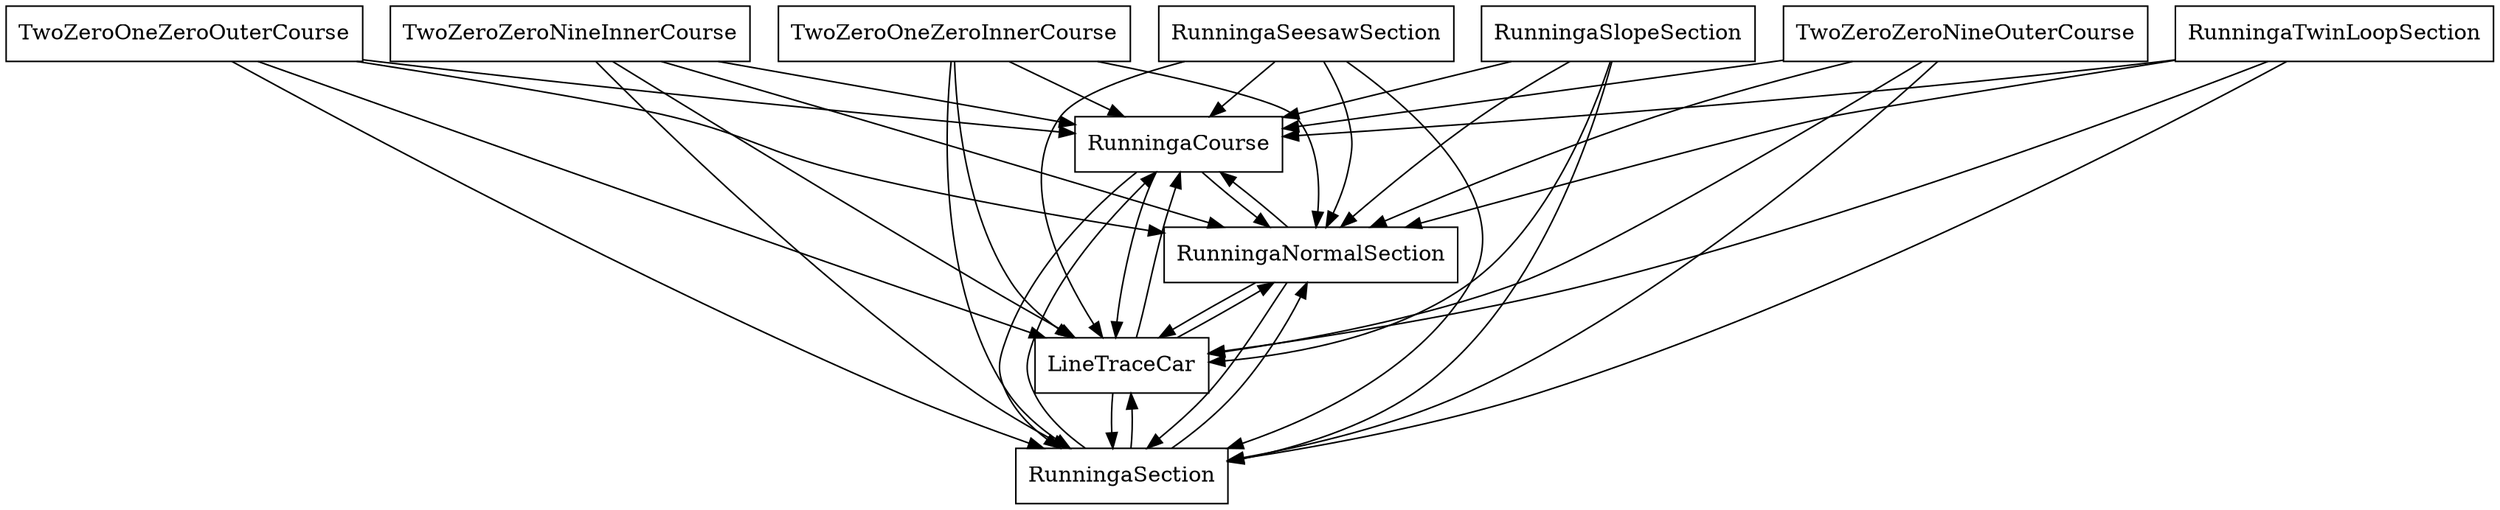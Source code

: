 digraph{
graph [rankdir=TB];
node [shape=box];
edge [arrowhead=normal];
0[label="RunningaCourse",]
1[label="TwoZeroZeroNineInnerCourse",]
2[label="TwoZeroOneZeroInnerCourse",]
3[label="TwoZeroZeroNineOuterCourse",]
4[label="RunningaNormalSection",]
5[label="RunningaSection",]
6[label="LineTraceCar",]
7[label="RunningaSeesawSection",]
8[label="RunningaSlopeSection",]
9[label="TwoZeroOneZeroOuterCourse",]
10[label="RunningaTwinLoopSection",]
0->4[label="",]
0->5[label="",]
0->6[label="",]
1->0[label="",]
1->4[label="",]
1->5[label="",]
1->6[label="",]
2->0[label="",]
2->4[label="",]
2->5[label="",]
2->6[label="",]
3->0[label="",]
3->4[label="",]
3->5[label="",]
3->6[label="",]
4->0[label="",]
4->5[label="",]
4->6[label="",]
5->0[label="",]
5->4[label="",]
5->6[label="",]
6->0[label="",]
6->4[label="",]
6->5[label="",]
7->0[label="",]
7->4[label="",]
7->5[label="",]
7->6[label="",]
8->0[label="",]
8->4[label="",]
8->5[label="",]
8->6[label="",]
9->0[label="",]
9->4[label="",]
9->5[label="",]
9->6[label="",]
10->0[label="",]
10->4[label="",]
10->5[label="",]
10->6[label="",]
}
